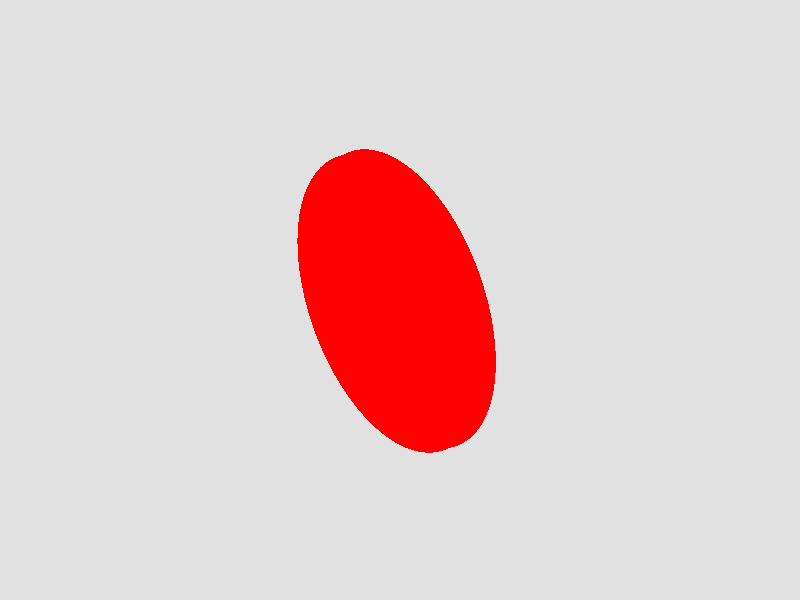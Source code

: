 #include "colors.inc"

camera {
 location <0, 0, -20>
 look_at 0
 angle 15
}

light_source { <3, 15, -20> White }
background { Gray75 }

#declare edge = torus { 
 1, 0.03
 rotate z * -90
 texture {
  pigment { color Red }
  finish { ambient .2 diffuse 0.8 specular 1 }
 }
}

union {
 cylinder { 
  <-.05, 0, 0>, <.05, 0, 0>, 1 
  texture { 
   pigment { color Red filter 0.6 }
  }
 }

 torus { edge translate x * .05 }
 torus { edge translate x * -.05 }

 rotate y * 30
 rotate z * 20
 rotate y * clock * 360
}
